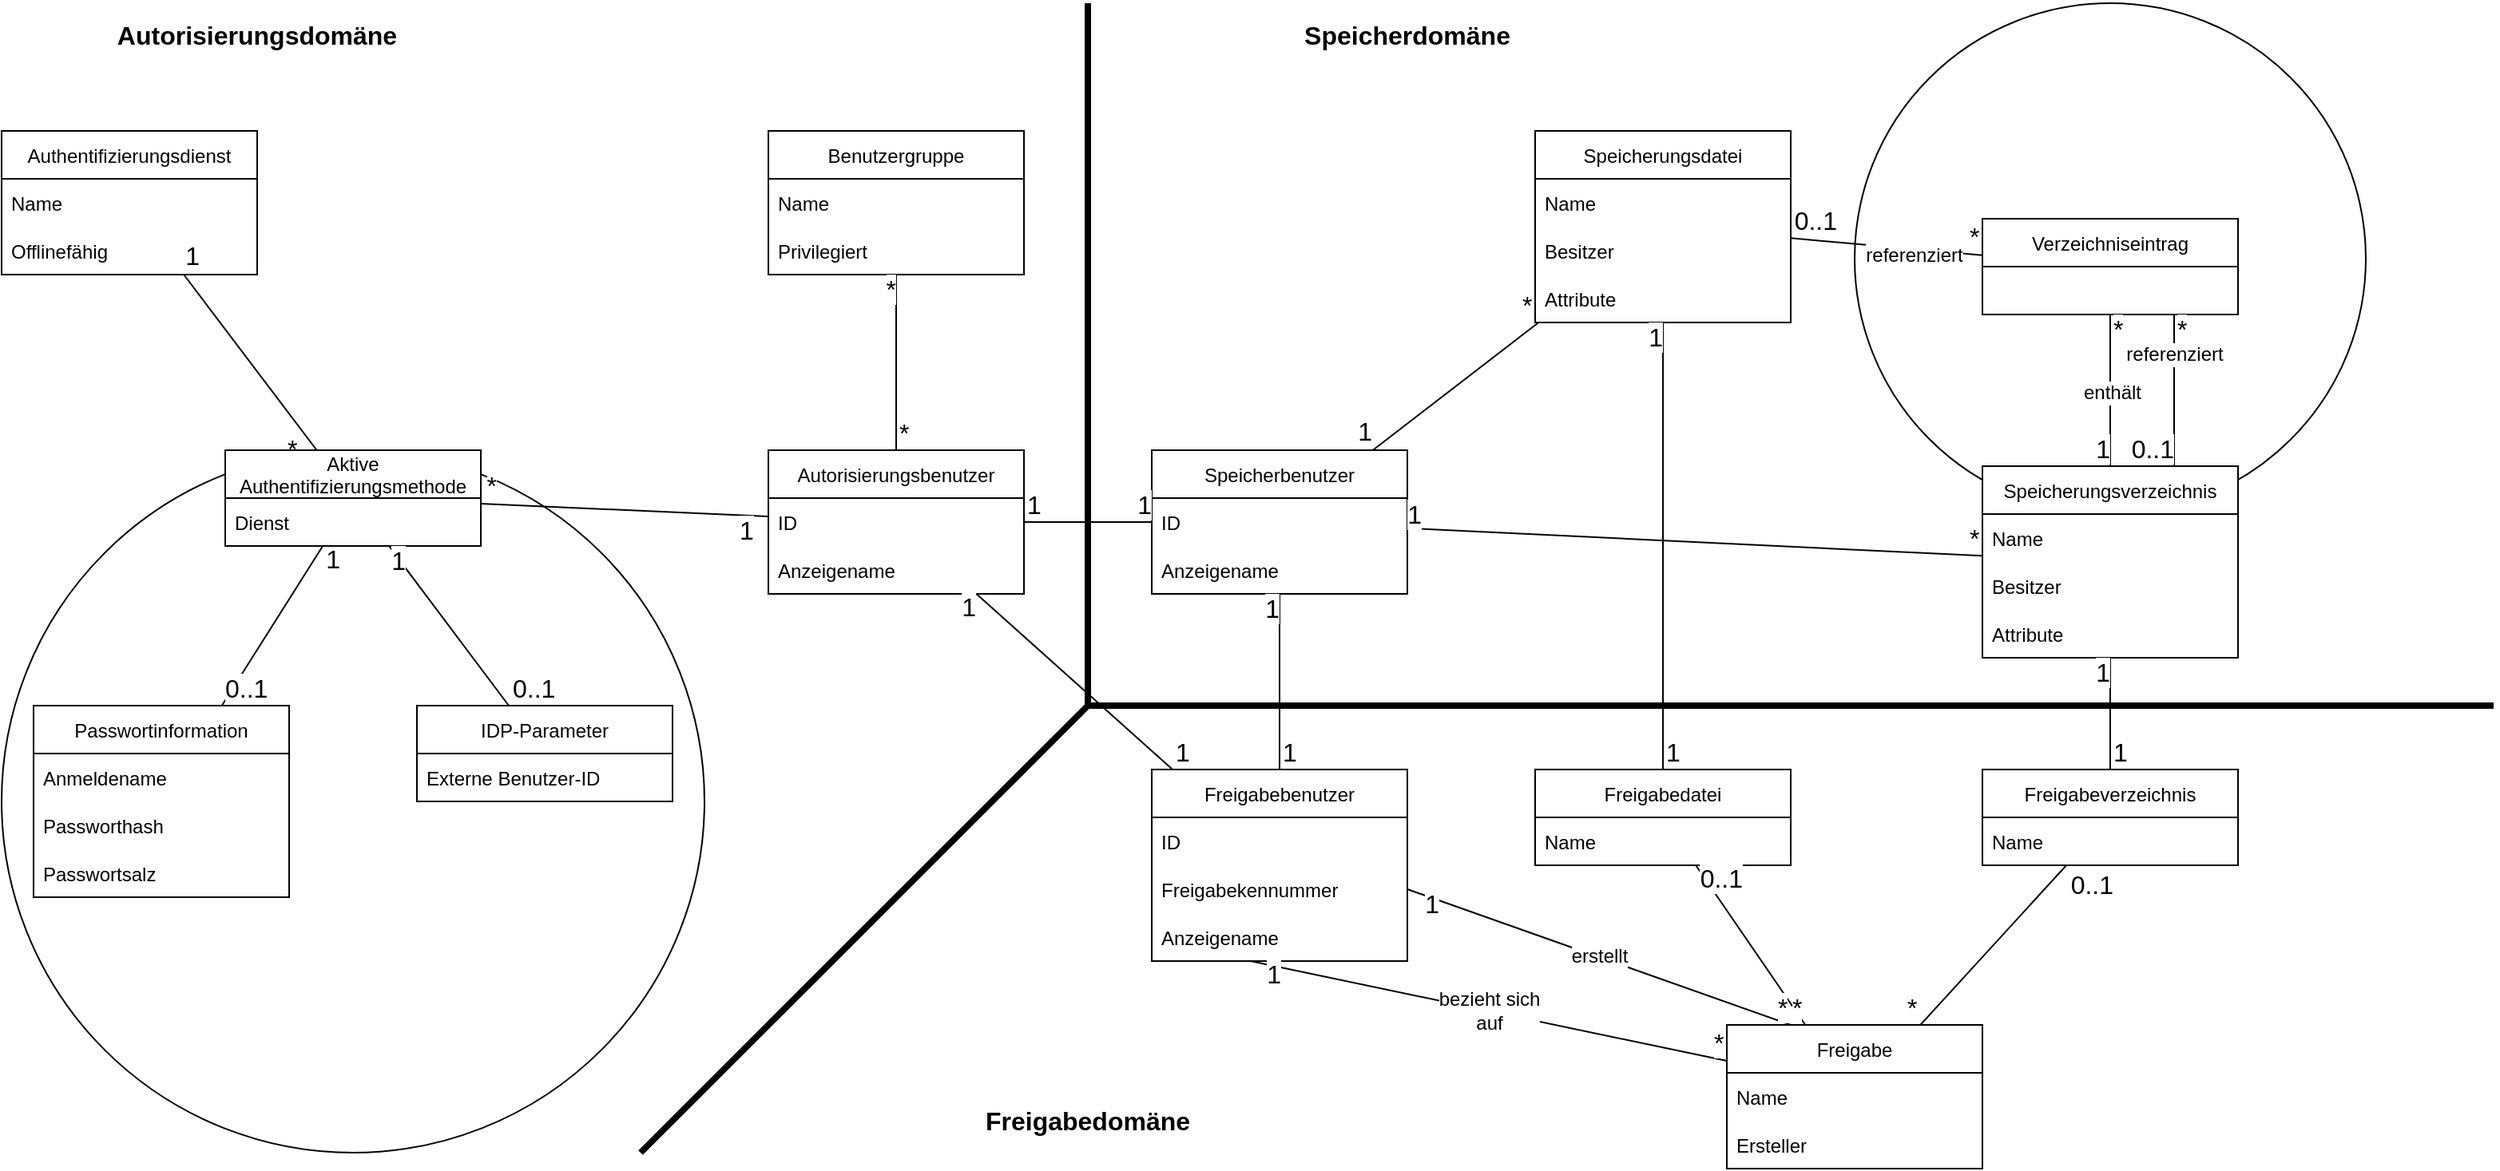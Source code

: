 <mxfile version="20.5.1" type="device"><diagram id="uYI9x1AfpX-LV01e4UwI" name="Seite-1"><mxGraphModel dx="1778" dy="940" grid="1" gridSize="10" guides="1" tooltips="1" connect="1" arrows="1" fold="1" page="1" pageScale="1" pageWidth="827" pageHeight="1169" math="0" shadow="0"><root><mxCell id="0"/><mxCell id="1" parent="0"/><mxCell id="afKOKDtGxCVmeCqkdOMu-129" value="" style="group" vertex="1" connectable="0" parent="1"><mxGeometry x="1200" y="40" width="320" height="410" as="geometry"/></mxCell><mxCell id="afKOKDtGxCVmeCqkdOMu-108" value="" style="ellipse;whiteSpace=wrap;html=1;aspect=fixed;fontSize=16;" vertex="1" parent="afKOKDtGxCVmeCqkdOMu-129"><mxGeometry width="320" height="320" as="geometry"/></mxCell><mxCell id="afKOKDtGxCVmeCqkdOMu-82" value="Speicherungsverzeichnis" style="swimlane;fontStyle=0;childLayout=stackLayout;horizontal=1;startSize=30;horizontalStack=0;resizeParent=1;resizeParentMax=0;resizeLast=0;collapsible=1;marginBottom=0;" vertex="1" parent="afKOKDtGxCVmeCqkdOMu-129"><mxGeometry x="80" y="290" width="160" height="120" as="geometry"/></mxCell><mxCell id="afKOKDtGxCVmeCqkdOMu-83" value="Name" style="text;strokeColor=none;fillColor=none;align=left;verticalAlign=middle;spacingLeft=4;spacingRight=4;overflow=hidden;points=[[0,0.5],[1,0.5]];portConstraint=eastwest;rotatable=0;" vertex="1" parent="afKOKDtGxCVmeCqkdOMu-82"><mxGeometry y="30" width="160" height="30" as="geometry"/></mxCell><mxCell id="afKOKDtGxCVmeCqkdOMu-116" value="Besitzer" style="text;strokeColor=none;fillColor=none;align=left;verticalAlign=middle;spacingLeft=4;spacingRight=4;overflow=hidden;points=[[0,0.5],[1,0.5]];portConstraint=eastwest;rotatable=0;" vertex="1" parent="afKOKDtGxCVmeCqkdOMu-82"><mxGeometry y="60" width="160" height="30" as="geometry"/></mxCell><mxCell id="afKOKDtGxCVmeCqkdOMu-84" value="Attribute" style="text;strokeColor=none;fillColor=none;align=left;verticalAlign=middle;spacingLeft=4;spacingRight=4;overflow=hidden;points=[[0,0.5],[1,0.5]];portConstraint=eastwest;rotatable=0;" vertex="1" parent="afKOKDtGxCVmeCqkdOMu-82"><mxGeometry y="90" width="160" height="30" as="geometry"/></mxCell><mxCell id="afKOKDtGxCVmeCqkdOMu-109" value="Verzeichniseintrag" style="swimlane;fontStyle=0;childLayout=stackLayout;horizontal=1;startSize=30;horizontalStack=0;resizeParent=1;resizeParentMax=0;resizeLast=0;collapsible=1;marginBottom=0;" vertex="1" parent="afKOKDtGxCVmeCqkdOMu-129"><mxGeometry x="80" y="135" width="160" height="60" as="geometry"/></mxCell><mxCell id="afKOKDtGxCVmeCqkdOMu-112" value="" style="endArrow=none;html=1;rounded=0;strokeWidth=1;fontSize=16;endFill=0;" edge="1" parent="afKOKDtGxCVmeCqkdOMu-129" source="afKOKDtGxCVmeCqkdOMu-109" target="afKOKDtGxCVmeCqkdOMu-82"><mxGeometry relative="1" as="geometry"><mxPoint x="-37.207" y="470" as="sourcePoint"/><mxPoint x="-159.997" y="360" as="targetPoint"/></mxGeometry></mxCell><mxCell id="afKOKDtGxCVmeCqkdOMu-113" value="*" style="edgeLabel;resizable=0;html=1;align=left;verticalAlign=bottom;fontSize=16;" connectable="0" vertex="1" parent="afKOKDtGxCVmeCqkdOMu-112"><mxGeometry x="-1" relative="1" as="geometry"><mxPoint y="20" as="offset"/></mxGeometry></mxCell><mxCell id="afKOKDtGxCVmeCqkdOMu-114" value="1" style="edgeLabel;resizable=0;html=1;align=right;verticalAlign=bottom;fontSize=16;" connectable="0" vertex="1" parent="afKOKDtGxCVmeCqkdOMu-112"><mxGeometry x="1" relative="1" as="geometry"><mxPoint as="offset"/></mxGeometry></mxCell><mxCell id="afKOKDtGxCVmeCqkdOMu-163" value="enthält" style="edgeLabel;html=1;align=center;verticalAlign=middle;resizable=0;points=[];fontSize=12;" vertex="1" connectable="0" parent="afKOKDtGxCVmeCqkdOMu-112"><mxGeometry x="0.019" y="1" relative="1" as="geometry"><mxPoint as="offset"/></mxGeometry></mxCell><mxCell id="afKOKDtGxCVmeCqkdOMu-126" value="referenziert" style="endArrow=none;html=1;rounded=0;strokeWidth=1;fontSize=12;endFill=0;entryX=0.75;entryY=0;entryDx=0;entryDy=0;exitX=0.75;exitY=1;exitDx=0;exitDy=0;" edge="1" parent="afKOKDtGxCVmeCqkdOMu-129" source="afKOKDtGxCVmeCqkdOMu-109" target="afKOKDtGxCVmeCqkdOMu-82"><mxGeometry x="-0.474" relative="1" as="geometry"><mxPoint x="210" y="195" as="sourcePoint"/><mxPoint x="300.003" y="380.83" as="targetPoint"/><mxPoint as="offset"/></mxGeometry></mxCell><mxCell id="afKOKDtGxCVmeCqkdOMu-127" value="*" style="edgeLabel;resizable=0;html=1;align=left;verticalAlign=bottom;fontSize=16;" connectable="0" vertex="1" parent="afKOKDtGxCVmeCqkdOMu-126"><mxGeometry x="-1" relative="1" as="geometry"><mxPoint y="20" as="offset"/></mxGeometry></mxCell><mxCell id="afKOKDtGxCVmeCqkdOMu-128" value="0..1" style="edgeLabel;resizable=0;html=1;align=right;verticalAlign=bottom;fontSize=16;" connectable="0" vertex="1" parent="afKOKDtGxCVmeCqkdOMu-126"><mxGeometry x="1" relative="1" as="geometry"><mxPoint as="offset"/></mxGeometry></mxCell><mxCell id="afKOKDtGxCVmeCqkdOMu-1" value="Autorisierungsbenutzer" style="swimlane;fontStyle=0;childLayout=stackLayout;horizontal=1;startSize=30;horizontalStack=0;resizeParent=1;resizeParentMax=0;resizeLast=0;collapsible=1;marginBottom=0;" vertex="1" parent="1"><mxGeometry x="520" y="320" width="160" height="90" as="geometry"/></mxCell><mxCell id="afKOKDtGxCVmeCqkdOMu-2" value="ID" style="text;strokeColor=none;fillColor=none;align=left;verticalAlign=middle;spacingLeft=4;spacingRight=4;overflow=hidden;points=[[0,0.5],[1,0.5]];portConstraint=eastwest;rotatable=0;" vertex="1" parent="afKOKDtGxCVmeCqkdOMu-1"><mxGeometry y="30" width="160" height="30" as="geometry"/></mxCell><mxCell id="afKOKDtGxCVmeCqkdOMu-3" value="Anzeigename" style="text;strokeColor=none;fillColor=none;align=left;verticalAlign=middle;spacingLeft=4;spacingRight=4;overflow=hidden;points=[[0,0.5],[1,0.5]];portConstraint=eastwest;rotatable=0;" vertex="1" parent="afKOKDtGxCVmeCqkdOMu-1"><mxGeometry y="60" width="160" height="30" as="geometry"/></mxCell><mxCell id="afKOKDtGxCVmeCqkdOMu-5" value="Speicherbenutzer" style="swimlane;fontStyle=0;childLayout=stackLayout;horizontal=1;startSize=30;horizontalStack=0;resizeParent=1;resizeParentMax=0;resizeLast=0;collapsible=1;marginBottom=0;" vertex="1" parent="1"><mxGeometry x="760" y="320" width="160" height="90" as="geometry"/></mxCell><mxCell id="afKOKDtGxCVmeCqkdOMu-6" value="ID" style="text;strokeColor=none;fillColor=none;align=left;verticalAlign=middle;spacingLeft=4;spacingRight=4;overflow=hidden;points=[[0,0.5],[1,0.5]];portConstraint=eastwest;rotatable=0;" vertex="1" parent="afKOKDtGxCVmeCqkdOMu-5"><mxGeometry y="30" width="160" height="30" as="geometry"/></mxCell><mxCell id="afKOKDtGxCVmeCqkdOMu-7" value="Anzeigename" style="text;strokeColor=none;fillColor=none;align=left;verticalAlign=middle;spacingLeft=4;spacingRight=4;overflow=hidden;points=[[0,0.5],[1,0.5]];portConstraint=eastwest;rotatable=0;" vertex="1" parent="afKOKDtGxCVmeCqkdOMu-5"><mxGeometry y="60" width="160" height="30" as="geometry"/></mxCell><mxCell id="afKOKDtGxCVmeCqkdOMu-9" value="Freigabebenutzer" style="swimlane;fontStyle=0;childLayout=stackLayout;horizontal=1;startSize=30;horizontalStack=0;resizeParent=1;resizeParentMax=0;resizeLast=0;collapsible=1;marginBottom=0;" vertex="1" parent="1"><mxGeometry x="760" y="520" width="160" height="120" as="geometry"/></mxCell><mxCell id="afKOKDtGxCVmeCqkdOMu-10" value="ID" style="text;strokeColor=none;fillColor=none;align=left;verticalAlign=middle;spacingLeft=4;spacingRight=4;overflow=hidden;points=[[0,0.5],[1,0.5]];portConstraint=eastwest;rotatable=0;" vertex="1" parent="afKOKDtGxCVmeCqkdOMu-9"><mxGeometry y="30" width="160" height="30" as="geometry"/></mxCell><mxCell id="afKOKDtGxCVmeCqkdOMu-11" value="Freigabekennummer" style="text;strokeColor=none;fillColor=none;align=left;verticalAlign=middle;spacingLeft=4;spacingRight=4;overflow=hidden;points=[[0,0.5],[1,0.5]];portConstraint=eastwest;rotatable=0;" vertex="1" parent="afKOKDtGxCVmeCqkdOMu-9"><mxGeometry y="60" width="160" height="30" as="geometry"/></mxCell><mxCell id="afKOKDtGxCVmeCqkdOMu-12" value="Anzeigename" style="text;strokeColor=none;fillColor=none;align=left;verticalAlign=middle;spacingLeft=4;spacingRight=4;overflow=hidden;points=[[0,0.5],[1,0.5]];portConstraint=eastwest;rotatable=0;" vertex="1" parent="afKOKDtGxCVmeCqkdOMu-9"><mxGeometry y="90" width="160" height="30" as="geometry"/></mxCell><mxCell id="afKOKDtGxCVmeCqkdOMu-13" value="" style="endArrow=none;html=1;rounded=0;strokeWidth=4;" edge="1" parent="1"><mxGeometry width="50" height="50" relative="1" as="geometry"><mxPoint x="720" y="480" as="sourcePoint"/><mxPoint x="1600" y="480" as="targetPoint"/></mxGeometry></mxCell><mxCell id="afKOKDtGxCVmeCqkdOMu-14" value="" style="endArrow=none;html=1;rounded=0;strokeWidth=4;" edge="1" parent="1"><mxGeometry width="50" height="50" relative="1" as="geometry"><mxPoint x="440" y="760" as="sourcePoint"/><mxPoint x="720" y="480" as="targetPoint"/></mxGeometry></mxCell><mxCell id="afKOKDtGxCVmeCqkdOMu-15" value="" style="endArrow=none;html=1;rounded=0;strokeWidth=4;" edge="1" parent="1"><mxGeometry width="50" height="50" relative="1" as="geometry"><mxPoint x="720" y="480" as="sourcePoint"/><mxPoint x="720" y="40" as="targetPoint"/></mxGeometry></mxCell><mxCell id="afKOKDtGxCVmeCqkdOMu-16" value="Speicherdomäne" style="text;html=1;strokeColor=none;fillColor=none;align=center;verticalAlign=middle;whiteSpace=wrap;rounded=0;fontStyle=1;fontSize=16;" vertex="1" parent="1"><mxGeometry x="760" y="40" width="320" height="40" as="geometry"/></mxCell><mxCell id="afKOKDtGxCVmeCqkdOMu-17" value="Autorisierungsdomäne" style="text;html=1;strokeColor=none;fillColor=none;align=center;verticalAlign=middle;whiteSpace=wrap;rounded=0;fontStyle=1;fontSize=16;" vertex="1" parent="1"><mxGeometry x="40" y="40" width="320" height="40" as="geometry"/></mxCell><mxCell id="afKOKDtGxCVmeCqkdOMu-18" value="Freigabedomäne" style="text;html=1;strokeColor=none;fillColor=none;align=center;verticalAlign=middle;whiteSpace=wrap;rounded=0;fontStyle=1;fontSize=16;" vertex="1" parent="1"><mxGeometry x="560" y="720" width="320" height="40" as="geometry"/></mxCell><mxCell id="afKOKDtGxCVmeCqkdOMu-32" value="" style="endArrow=none;html=1;rounded=0;strokeWidth=1;fontSize=16;endFill=0;" edge="1" parent="1" source="afKOKDtGxCVmeCqkdOMu-1" target="afKOKDtGxCVmeCqkdOMu-5"><mxGeometry relative="1" as="geometry"><mxPoint x="450" y="425" as="sourcePoint"/><mxPoint x="530" y="420" as="targetPoint"/></mxGeometry></mxCell><mxCell id="afKOKDtGxCVmeCqkdOMu-33" value="1" style="edgeLabel;resizable=0;html=1;align=left;verticalAlign=bottom;fontSize=16;" connectable="0" vertex="1" parent="afKOKDtGxCVmeCqkdOMu-32"><mxGeometry x="-1" relative="1" as="geometry"/></mxCell><mxCell id="afKOKDtGxCVmeCqkdOMu-34" value="1" style="edgeLabel;resizable=0;html=1;align=right;verticalAlign=bottom;fontSize=16;" connectable="0" vertex="1" parent="afKOKDtGxCVmeCqkdOMu-32"><mxGeometry x="1" relative="1" as="geometry"/></mxCell><mxCell id="afKOKDtGxCVmeCqkdOMu-35" value="" style="endArrow=none;html=1;rounded=0;strokeWidth=1;fontSize=16;endFill=0;" edge="1" parent="1" source="afKOKDtGxCVmeCqkdOMu-9" target="afKOKDtGxCVmeCqkdOMu-5"><mxGeometry relative="1" as="geometry"><mxPoint x="690.0" y="335" as="sourcePoint"/><mxPoint x="770" y="335" as="targetPoint"/></mxGeometry></mxCell><mxCell id="afKOKDtGxCVmeCqkdOMu-36" value="1" style="edgeLabel;resizable=0;html=1;align=left;verticalAlign=bottom;fontSize=16;" connectable="0" vertex="1" parent="afKOKDtGxCVmeCqkdOMu-35"><mxGeometry x="-1" relative="1" as="geometry"/></mxCell><mxCell id="afKOKDtGxCVmeCqkdOMu-37" value="1" style="edgeLabel;resizable=0;html=1;align=right;verticalAlign=bottom;fontSize=16;" connectable="0" vertex="1" parent="afKOKDtGxCVmeCqkdOMu-35"><mxGeometry x="1" relative="1" as="geometry"><mxPoint y="20" as="offset"/></mxGeometry></mxCell><mxCell id="afKOKDtGxCVmeCqkdOMu-38" value="" style="endArrow=none;html=1;rounded=0;strokeWidth=1;fontSize=16;endFill=0;" edge="1" parent="1" source="afKOKDtGxCVmeCqkdOMu-9" target="afKOKDtGxCVmeCqkdOMu-1"><mxGeometry relative="1" as="geometry"><mxPoint x="850" y="490" as="sourcePoint"/><mxPoint x="850" y="380" as="targetPoint"/></mxGeometry></mxCell><mxCell id="afKOKDtGxCVmeCqkdOMu-39" value="1" style="edgeLabel;resizable=0;html=1;align=left;verticalAlign=bottom;fontSize=16;" connectable="0" vertex="1" parent="afKOKDtGxCVmeCqkdOMu-38"><mxGeometry x="-1" relative="1" as="geometry"/></mxCell><mxCell id="afKOKDtGxCVmeCqkdOMu-40" value="1" style="edgeLabel;resizable=0;html=1;align=right;verticalAlign=bottom;fontSize=16;" connectable="0" vertex="1" parent="afKOKDtGxCVmeCqkdOMu-38"><mxGeometry x="1" relative="1" as="geometry"><mxPoint y="20" as="offset"/></mxGeometry></mxCell><mxCell id="afKOKDtGxCVmeCqkdOMu-41" value="Authentifizierungsdienst" style="swimlane;fontStyle=0;childLayout=stackLayout;horizontal=1;startSize=30;horizontalStack=0;resizeParent=1;resizeParentMax=0;resizeLast=0;collapsible=1;marginBottom=0;" vertex="1" parent="1"><mxGeometry x="40" y="120" width="160" height="90" as="geometry"/></mxCell><mxCell id="afKOKDtGxCVmeCqkdOMu-42" value="Name" style="text;strokeColor=none;fillColor=none;align=left;verticalAlign=middle;spacingLeft=4;spacingRight=4;overflow=hidden;points=[[0,0.5],[1,0.5]];portConstraint=eastwest;rotatable=0;" vertex="1" parent="afKOKDtGxCVmeCqkdOMu-41"><mxGeometry y="30" width="160" height="30" as="geometry"/></mxCell><mxCell id="afKOKDtGxCVmeCqkdOMu-43" value="Offlinefähig" style="text;strokeColor=none;fillColor=none;align=left;verticalAlign=middle;spacingLeft=4;spacingRight=4;overflow=hidden;points=[[0,0.5],[1,0.5]];portConstraint=eastwest;rotatable=0;" vertex="1" parent="afKOKDtGxCVmeCqkdOMu-41"><mxGeometry y="60" width="160" height="30" as="geometry"/></mxCell><mxCell id="afKOKDtGxCVmeCqkdOMu-48" value="Benutzergruppe" style="swimlane;fontStyle=0;childLayout=stackLayout;horizontal=1;startSize=30;horizontalStack=0;resizeParent=1;resizeParentMax=0;resizeLast=0;collapsible=1;marginBottom=0;" vertex="1" parent="1"><mxGeometry x="520" y="120" width="160" height="90" as="geometry"/></mxCell><mxCell id="afKOKDtGxCVmeCqkdOMu-49" value="Name" style="text;strokeColor=none;fillColor=none;align=left;verticalAlign=middle;spacingLeft=4;spacingRight=4;overflow=hidden;points=[[0,0.5],[1,0.5]];portConstraint=eastwest;rotatable=0;" vertex="1" parent="afKOKDtGxCVmeCqkdOMu-48"><mxGeometry y="30" width="160" height="30" as="geometry"/></mxCell><mxCell id="afKOKDtGxCVmeCqkdOMu-50" value="Privilegiert" style="text;strokeColor=none;fillColor=none;align=left;verticalAlign=middle;spacingLeft=4;spacingRight=4;overflow=hidden;points=[[0,0.5],[1,0.5]];portConstraint=eastwest;rotatable=0;" vertex="1" parent="afKOKDtGxCVmeCqkdOMu-48"><mxGeometry y="60" width="160" height="30" as="geometry"/></mxCell><mxCell id="afKOKDtGxCVmeCqkdOMu-51" value="" style="endArrow=none;html=1;rounded=0;strokeWidth=1;fontSize=16;endFill=0;" edge="1" parent="1" source="afKOKDtGxCVmeCqkdOMu-1" target="afKOKDtGxCVmeCqkdOMu-48"><mxGeometry relative="1" as="geometry"><mxPoint x="530" y="360" as="sourcePoint"/><mxPoint x="520" y="510" as="targetPoint"/></mxGeometry></mxCell><mxCell id="afKOKDtGxCVmeCqkdOMu-52" value="*" style="edgeLabel;resizable=0;html=1;align=left;verticalAlign=bottom;fontSize=16;" connectable="0" vertex="1" parent="afKOKDtGxCVmeCqkdOMu-51"><mxGeometry x="-1" relative="1" as="geometry"><mxPoint as="offset"/></mxGeometry></mxCell><mxCell id="afKOKDtGxCVmeCqkdOMu-53" value="*" style="edgeLabel;resizable=0;html=1;align=right;verticalAlign=bottom;fontSize=16;" connectable="0" vertex="1" parent="afKOKDtGxCVmeCqkdOMu-51"><mxGeometry x="1" relative="1" as="geometry"><mxPoint y="20" as="offset"/></mxGeometry></mxCell><mxCell id="afKOKDtGxCVmeCqkdOMu-65" value="" style="endArrow=none;html=1;rounded=0;strokeWidth=1;fontSize=16;endFill=0;" edge="1" parent="1" source="afKOKDtGxCVmeCqkdOMu-58" target="afKOKDtGxCVmeCqkdOMu-41"><mxGeometry relative="1" as="geometry"><mxPoint x="420" y="530" as="sourcePoint"/><mxPoint x="410" y="680" as="targetPoint"/></mxGeometry></mxCell><mxCell id="afKOKDtGxCVmeCqkdOMu-66" value="*" style="edgeLabel;resizable=0;html=1;align=left;verticalAlign=bottom;fontSize=16;" connectable="0" vertex="1" parent="afKOKDtGxCVmeCqkdOMu-65"><mxGeometry x="-1" relative="1" as="geometry"><mxPoint x="-20" y="10" as="offset"/></mxGeometry></mxCell><mxCell id="afKOKDtGxCVmeCqkdOMu-67" value="1" style="edgeLabel;resizable=0;html=1;align=right;verticalAlign=bottom;fontSize=16;" connectable="0" vertex="1" parent="afKOKDtGxCVmeCqkdOMu-65"><mxGeometry x="1" relative="1" as="geometry"><mxPoint x="10" as="offset"/></mxGeometry></mxCell><mxCell id="afKOKDtGxCVmeCqkdOMu-78" value="" style="group" vertex="1" connectable="0" parent="1"><mxGeometry x="40" y="320" width="440" height="440" as="geometry"/></mxCell><mxCell id="afKOKDtGxCVmeCqkdOMu-54" value="" style="ellipse;whiteSpace=wrap;html=1;aspect=fixed;fontSize=16;" vertex="1" parent="afKOKDtGxCVmeCqkdOMu-78"><mxGeometry width="440" height="440" as="geometry"/></mxCell><mxCell id="afKOKDtGxCVmeCqkdOMu-24" value="Passwortinformation" style="swimlane;fontStyle=0;childLayout=stackLayout;horizontal=1;startSize=30;horizontalStack=0;resizeParent=1;resizeParentMax=0;resizeLast=0;collapsible=1;marginBottom=0;" vertex="1" parent="afKOKDtGxCVmeCqkdOMu-78"><mxGeometry x="20" y="160" width="160" height="120" as="geometry"/></mxCell><mxCell id="afKOKDtGxCVmeCqkdOMu-25" value="Anmeldename" style="text;strokeColor=none;fillColor=none;align=left;verticalAlign=middle;spacingLeft=4;spacingRight=4;overflow=hidden;points=[[0,0.5],[1,0.5]];portConstraint=eastwest;rotatable=0;" vertex="1" parent="afKOKDtGxCVmeCqkdOMu-24"><mxGeometry y="30" width="160" height="30" as="geometry"/></mxCell><mxCell id="afKOKDtGxCVmeCqkdOMu-27" value="Passworthash" style="text;strokeColor=none;fillColor=none;align=left;verticalAlign=middle;spacingLeft=4;spacingRight=4;overflow=hidden;points=[[0,0.5],[1,0.5]];portConstraint=eastwest;rotatable=0;" vertex="1" parent="afKOKDtGxCVmeCqkdOMu-24"><mxGeometry y="60" width="160" height="30" as="geometry"/></mxCell><mxCell id="afKOKDtGxCVmeCqkdOMu-26" value="Passwortsalz" style="text;strokeColor=none;fillColor=none;align=left;verticalAlign=middle;spacingLeft=4;spacingRight=4;overflow=hidden;points=[[0,0.5],[1,0.5]];portConstraint=eastwest;rotatable=0;" vertex="1" parent="afKOKDtGxCVmeCqkdOMu-24"><mxGeometry y="90" width="160" height="30" as="geometry"/></mxCell><mxCell id="afKOKDtGxCVmeCqkdOMu-45" value="" style="endArrow=none;html=1;rounded=0;strokeWidth=1;fontSize=16;endFill=0;" edge="1" parent="afKOKDtGxCVmeCqkdOMu-78" source="afKOKDtGxCVmeCqkdOMu-24" target="afKOKDtGxCVmeCqkdOMu-58"><mxGeometry relative="1" as="geometry"><mxPoint x="600" y="170" as="sourcePoint"/><mxPoint x="730" y="340" as="targetPoint"/></mxGeometry></mxCell><mxCell id="afKOKDtGxCVmeCqkdOMu-46" value="0..1" style="edgeLabel;resizable=0;html=1;align=left;verticalAlign=bottom;fontSize=16;" connectable="0" vertex="1" parent="afKOKDtGxCVmeCqkdOMu-45"><mxGeometry x="-1" relative="1" as="geometry"/></mxCell><mxCell id="afKOKDtGxCVmeCqkdOMu-47" value="1" style="edgeLabel;resizable=0;html=1;align=right;verticalAlign=bottom;fontSize=16;" connectable="0" vertex="1" parent="afKOKDtGxCVmeCqkdOMu-45"><mxGeometry x="1" relative="1" as="geometry"><mxPoint x="11" y="20" as="offset"/></mxGeometry></mxCell><mxCell id="afKOKDtGxCVmeCqkdOMu-58" value="Aktive&#xA;Authentifizierungsmethode" style="swimlane;fontStyle=0;childLayout=stackLayout;horizontal=1;startSize=30;horizontalStack=0;resizeParent=1;resizeParentMax=0;resizeLast=0;collapsible=1;marginBottom=0;" vertex="1" parent="afKOKDtGxCVmeCqkdOMu-78"><mxGeometry x="140" width="160" height="60" as="geometry"/></mxCell><mxCell id="afKOKDtGxCVmeCqkdOMu-59" value="Dienst" style="text;strokeColor=none;fillColor=none;align=left;verticalAlign=middle;spacingLeft=4;spacingRight=4;overflow=hidden;points=[[0,0.5],[1,0.5]];portConstraint=eastwest;rotatable=0;" vertex="1" parent="afKOKDtGxCVmeCqkdOMu-58"><mxGeometry y="30" width="160" height="30" as="geometry"/></mxCell><mxCell id="afKOKDtGxCVmeCqkdOMu-71" value="IDP-Parameter" style="swimlane;fontStyle=0;childLayout=stackLayout;horizontal=1;startSize=30;horizontalStack=0;resizeParent=1;resizeParentMax=0;resizeLast=0;collapsible=1;marginBottom=0;" vertex="1" parent="afKOKDtGxCVmeCqkdOMu-78"><mxGeometry x="260" y="160" width="160" height="60" as="geometry"/></mxCell><mxCell id="afKOKDtGxCVmeCqkdOMu-72" value="Externe Benutzer-ID" style="text;strokeColor=none;fillColor=none;align=left;verticalAlign=middle;spacingLeft=4;spacingRight=4;overflow=hidden;points=[[0,0.5],[1,0.5]];portConstraint=eastwest;rotatable=0;" vertex="1" parent="afKOKDtGxCVmeCqkdOMu-71"><mxGeometry y="30" width="160" height="30" as="geometry"/></mxCell><mxCell id="afKOKDtGxCVmeCqkdOMu-75" value="" style="endArrow=none;html=1;rounded=0;strokeWidth=1;fontSize=16;endFill=0;" edge="1" parent="afKOKDtGxCVmeCqkdOMu-78" source="afKOKDtGxCVmeCqkdOMu-71" target="afKOKDtGxCVmeCqkdOMu-58"><mxGeometry relative="1" as="geometry"><mxPoint x="151.143" y="170" as="sourcePoint"/><mxPoint x="199.143" y="100" as="targetPoint"/></mxGeometry></mxCell><mxCell id="afKOKDtGxCVmeCqkdOMu-76" value="0..1" style="edgeLabel;resizable=0;html=1;align=left;verticalAlign=bottom;fontSize=16;" connectable="0" vertex="1" parent="afKOKDtGxCVmeCqkdOMu-75"><mxGeometry x="-1" relative="1" as="geometry"/></mxCell><mxCell id="afKOKDtGxCVmeCqkdOMu-77" value="1" style="edgeLabel;resizable=0;html=1;align=right;verticalAlign=bottom;fontSize=16;" connectable="0" vertex="1" parent="afKOKDtGxCVmeCqkdOMu-75"><mxGeometry x="1" relative="1" as="geometry"><mxPoint x="11" y="20" as="offset"/></mxGeometry></mxCell><mxCell id="afKOKDtGxCVmeCqkdOMu-79" value="" style="endArrow=none;html=1;rounded=0;strokeWidth=1;fontSize=16;endFill=0;" edge="1" parent="1" source="afKOKDtGxCVmeCqkdOMu-1" target="afKOKDtGxCVmeCqkdOMu-58"><mxGeometry relative="1" as="geometry"><mxPoint x="816.25" y="340.0" as="sourcePoint"/><mxPoint x="643.75" y="570" as="targetPoint"/></mxGeometry></mxCell><mxCell id="afKOKDtGxCVmeCqkdOMu-80" value="1" style="edgeLabel;resizable=0;html=1;align=left;verticalAlign=bottom;fontSize=16;" connectable="0" vertex="1" parent="afKOKDtGxCVmeCqkdOMu-79"><mxGeometry x="-1" relative="1" as="geometry"><mxPoint x="-20" y="20" as="offset"/></mxGeometry></mxCell><mxCell id="afKOKDtGxCVmeCqkdOMu-81" value="*" style="edgeLabel;resizable=0;html=1;align=right;verticalAlign=bottom;fontSize=16;" connectable="0" vertex="1" parent="afKOKDtGxCVmeCqkdOMu-79"><mxGeometry x="1" relative="1" as="geometry"><mxPoint x="10" as="offset"/></mxGeometry></mxCell><mxCell id="afKOKDtGxCVmeCqkdOMu-88" value="Speicherungsdatei" style="swimlane;fontStyle=0;childLayout=stackLayout;horizontal=1;startSize=30;horizontalStack=0;resizeParent=1;resizeParentMax=0;resizeLast=0;collapsible=1;marginBottom=0;" vertex="1" parent="1"><mxGeometry x="1000" y="120" width="160" height="120" as="geometry"/></mxCell><mxCell id="afKOKDtGxCVmeCqkdOMu-89" value="Name" style="text;strokeColor=none;fillColor=none;align=left;verticalAlign=middle;spacingLeft=4;spacingRight=4;overflow=hidden;points=[[0,0.5],[1,0.5]];portConstraint=eastwest;rotatable=0;" vertex="1" parent="afKOKDtGxCVmeCqkdOMu-88"><mxGeometry y="30" width="160" height="30" as="geometry"/></mxCell><mxCell id="afKOKDtGxCVmeCqkdOMu-90" value="Besitzer" style="text;strokeColor=none;fillColor=none;align=left;verticalAlign=middle;spacingLeft=4;spacingRight=4;overflow=hidden;points=[[0,0.5],[1,0.5]];portConstraint=eastwest;rotatable=0;" vertex="1" parent="afKOKDtGxCVmeCqkdOMu-88"><mxGeometry y="60" width="160" height="30" as="geometry"/></mxCell><mxCell id="afKOKDtGxCVmeCqkdOMu-115" value="Attribute" style="text;strokeColor=none;fillColor=none;align=left;verticalAlign=middle;spacingLeft=4;spacingRight=4;overflow=hidden;points=[[0,0.5],[1,0.5]];portConstraint=eastwest;rotatable=0;" vertex="1" parent="afKOKDtGxCVmeCqkdOMu-88"><mxGeometry y="90" width="160" height="30" as="geometry"/></mxCell><mxCell id="afKOKDtGxCVmeCqkdOMu-117" value="" style="endArrow=none;html=1;rounded=0;strokeWidth=1;fontSize=16;endFill=0;" edge="1" parent="1" source="afKOKDtGxCVmeCqkdOMu-82" target="afKOKDtGxCVmeCqkdOMu-5"><mxGeometry relative="1" as="geometry"><mxPoint x="1079.57" y="450" as="sourcePoint"/><mxPoint x="1079.57" y="340" as="targetPoint"/></mxGeometry></mxCell><mxCell id="afKOKDtGxCVmeCqkdOMu-118" value="*" style="edgeLabel;resizable=0;html=1;align=left;verticalAlign=bottom;fontSize=16;" connectable="0" vertex="1" parent="afKOKDtGxCVmeCqkdOMu-117"><mxGeometry x="-1" relative="1" as="geometry"><mxPoint x="-10" as="offset"/></mxGeometry></mxCell><mxCell id="afKOKDtGxCVmeCqkdOMu-119" value="1" style="edgeLabel;resizable=0;html=1;align=right;verticalAlign=bottom;fontSize=16;" connectable="0" vertex="1" parent="afKOKDtGxCVmeCqkdOMu-117"><mxGeometry x="1" relative="1" as="geometry"><mxPoint x="10" y="3" as="offset"/></mxGeometry></mxCell><mxCell id="afKOKDtGxCVmeCqkdOMu-120" value="" style="endArrow=none;html=1;rounded=0;strokeWidth=1;fontSize=16;endFill=0;" edge="1" parent="1" source="afKOKDtGxCVmeCqkdOMu-88" target="afKOKDtGxCVmeCqkdOMu-5"><mxGeometry relative="1" as="geometry"><mxPoint x="1290" y="347.692" as="sourcePoint"/><mxPoint x="930" y="337.308" as="targetPoint"/></mxGeometry></mxCell><mxCell id="afKOKDtGxCVmeCqkdOMu-121" value="*" style="edgeLabel;resizable=0;html=1;align=left;verticalAlign=bottom;fontSize=16;" connectable="0" vertex="1" parent="afKOKDtGxCVmeCqkdOMu-120"><mxGeometry x="-1" relative="1" as="geometry"><mxPoint x="-12" as="offset"/></mxGeometry></mxCell><mxCell id="afKOKDtGxCVmeCqkdOMu-122" value="1" style="edgeLabel;resizable=0;html=1;align=right;verticalAlign=bottom;fontSize=16;" connectable="0" vertex="1" parent="afKOKDtGxCVmeCqkdOMu-120"><mxGeometry x="1" relative="1" as="geometry"><mxPoint as="offset"/></mxGeometry></mxCell><mxCell id="afKOKDtGxCVmeCqkdOMu-123" value="" style="endArrow=none;html=1;rounded=0;strokeWidth=1;fontSize=16;endFill=0;" edge="1" parent="1" source="afKOKDtGxCVmeCqkdOMu-109" target="afKOKDtGxCVmeCqkdOMu-88"><mxGeometry relative="1" as="geometry"><mxPoint x="1160" y="270.003" as="sourcePoint"/><mxPoint x="1074.483" y="321.67" as="targetPoint"/></mxGeometry></mxCell><mxCell id="afKOKDtGxCVmeCqkdOMu-124" value="*" style="edgeLabel;resizable=0;html=1;align=left;verticalAlign=bottom;fontSize=16;" connectable="0" vertex="1" parent="afKOKDtGxCVmeCqkdOMu-123"><mxGeometry x="-1" relative="1" as="geometry"><mxPoint x="-10" as="offset"/></mxGeometry></mxCell><mxCell id="afKOKDtGxCVmeCqkdOMu-125" value="0..1" style="edgeLabel;resizable=0;html=1;align=right;verticalAlign=bottom;fontSize=16;" connectable="0" vertex="1" parent="afKOKDtGxCVmeCqkdOMu-123"><mxGeometry x="1" relative="1" as="geometry"><mxPoint x="30" as="offset"/></mxGeometry></mxCell><mxCell id="afKOKDtGxCVmeCqkdOMu-164" value="referenziert" style="edgeLabel;html=1;align=center;verticalAlign=middle;resizable=0;points=[];fontSize=12;" vertex="1" connectable="0" parent="afKOKDtGxCVmeCqkdOMu-123"><mxGeometry x="-0.288" y="4" relative="1" as="geometry"><mxPoint as="offset"/></mxGeometry></mxCell><mxCell id="afKOKDtGxCVmeCqkdOMu-130" value="Freigabedatei" style="swimlane;fontStyle=0;childLayout=stackLayout;horizontal=1;startSize=30;horizontalStack=0;resizeParent=1;resizeParentMax=0;resizeLast=0;collapsible=1;marginBottom=0;" vertex="1" parent="1"><mxGeometry x="1000" y="520" width="160" height="60" as="geometry"/></mxCell><mxCell id="afKOKDtGxCVmeCqkdOMu-131" value="Name" style="text;strokeColor=none;fillColor=none;align=left;verticalAlign=middle;spacingLeft=4;spacingRight=4;overflow=hidden;points=[[0,0.5],[1,0.5]];portConstraint=eastwest;rotatable=0;" vertex="1" parent="afKOKDtGxCVmeCqkdOMu-130"><mxGeometry y="30" width="160" height="30" as="geometry"/></mxCell><mxCell id="afKOKDtGxCVmeCqkdOMu-134" value="Freigabeverzeichnis" style="swimlane;fontStyle=0;childLayout=stackLayout;horizontal=1;startSize=30;horizontalStack=0;resizeParent=1;resizeParentMax=0;resizeLast=0;collapsible=1;marginBottom=0;" vertex="1" parent="1"><mxGeometry x="1280" y="520" width="160" height="60" as="geometry"/></mxCell><mxCell id="afKOKDtGxCVmeCqkdOMu-135" value="Name" style="text;strokeColor=none;fillColor=none;align=left;verticalAlign=middle;spacingLeft=4;spacingRight=4;overflow=hidden;points=[[0,0.5],[1,0.5]];portConstraint=eastwest;rotatable=0;" vertex="1" parent="afKOKDtGxCVmeCqkdOMu-134"><mxGeometry y="30" width="160" height="30" as="geometry"/></mxCell><mxCell id="afKOKDtGxCVmeCqkdOMu-137" value="" style="endArrow=none;html=1;rounded=0;strokeWidth=1;fontSize=16;endFill=0;" edge="1" parent="1" source="afKOKDtGxCVmeCqkdOMu-130" target="afKOKDtGxCVmeCqkdOMu-88"><mxGeometry relative="1" as="geometry"><mxPoint x="930" y="530" as="sourcePoint"/><mxPoint x="930" y="420" as="targetPoint"/></mxGeometry></mxCell><mxCell id="afKOKDtGxCVmeCqkdOMu-138" value="1" style="edgeLabel;resizable=0;html=1;align=left;verticalAlign=bottom;fontSize=16;" connectable="0" vertex="1" parent="afKOKDtGxCVmeCqkdOMu-137"><mxGeometry x="-1" relative="1" as="geometry"/></mxCell><mxCell id="afKOKDtGxCVmeCqkdOMu-139" value="1" style="edgeLabel;resizable=0;html=1;align=right;verticalAlign=bottom;fontSize=16;" connectable="0" vertex="1" parent="afKOKDtGxCVmeCqkdOMu-137"><mxGeometry x="1" relative="1" as="geometry"><mxPoint y="20" as="offset"/></mxGeometry></mxCell><mxCell id="afKOKDtGxCVmeCqkdOMu-140" value="" style="endArrow=none;html=1;rounded=0;strokeWidth=1;fontSize=16;endFill=0;" edge="1" parent="1" source="afKOKDtGxCVmeCqkdOMu-134" target="afKOKDtGxCVmeCqkdOMu-82"><mxGeometry relative="1" as="geometry"><mxPoint x="1090" y="530" as="sourcePoint"/><mxPoint x="1090" y="250" as="targetPoint"/></mxGeometry></mxCell><mxCell id="afKOKDtGxCVmeCqkdOMu-141" value="1" style="edgeLabel;resizable=0;html=1;align=left;verticalAlign=bottom;fontSize=16;" connectable="0" vertex="1" parent="afKOKDtGxCVmeCqkdOMu-140"><mxGeometry x="-1" relative="1" as="geometry"/></mxCell><mxCell id="afKOKDtGxCVmeCqkdOMu-142" value="1" style="edgeLabel;resizable=0;html=1;align=right;verticalAlign=bottom;fontSize=16;" connectable="0" vertex="1" parent="afKOKDtGxCVmeCqkdOMu-140"><mxGeometry x="1" relative="1" as="geometry"><mxPoint y="20" as="offset"/></mxGeometry></mxCell><mxCell id="afKOKDtGxCVmeCqkdOMu-143" value="Freigabe" style="swimlane;fontStyle=0;childLayout=stackLayout;horizontal=1;startSize=30;horizontalStack=0;resizeParent=1;resizeParentMax=0;resizeLast=0;collapsible=1;marginBottom=0;" vertex="1" parent="1"><mxGeometry x="1120" y="680" width="160" height="90" as="geometry"/></mxCell><mxCell id="afKOKDtGxCVmeCqkdOMu-144" value="Name" style="text;strokeColor=none;fillColor=none;align=left;verticalAlign=middle;spacingLeft=4;spacingRight=4;overflow=hidden;points=[[0,0.5],[1,0.5]];portConstraint=eastwest;rotatable=0;" vertex="1" parent="afKOKDtGxCVmeCqkdOMu-143"><mxGeometry y="30" width="160" height="30" as="geometry"/></mxCell><mxCell id="afKOKDtGxCVmeCqkdOMu-159" value="Ersteller" style="text;strokeColor=none;fillColor=none;align=left;verticalAlign=middle;spacingLeft=4;spacingRight=4;overflow=hidden;points=[[0,0.5],[1,0.5]];portConstraint=eastwest;rotatable=0;" vertex="1" parent="afKOKDtGxCVmeCqkdOMu-143"><mxGeometry y="60" width="160" height="30" as="geometry"/></mxCell><mxCell id="afKOKDtGxCVmeCqkdOMu-146" value="" style="endArrow=none;html=1;rounded=0;strokeWidth=1;fontSize=16;endFill=0;" edge="1" parent="1" source="afKOKDtGxCVmeCqkdOMu-143" target="afKOKDtGxCVmeCqkdOMu-130"><mxGeometry relative="1" as="geometry"><mxPoint x="1290" y="620.717" as="sourcePoint"/><mxPoint x="1170" y="610.003" as="targetPoint"/></mxGeometry></mxCell><mxCell id="afKOKDtGxCVmeCqkdOMu-147" value="*" style="edgeLabel;resizable=0;html=1;align=left;verticalAlign=bottom;fontSize=16;" connectable="0" vertex="1" parent="afKOKDtGxCVmeCqkdOMu-146"><mxGeometry x="-1" relative="1" as="geometry"><mxPoint x="-10" as="offset"/></mxGeometry></mxCell><mxCell id="afKOKDtGxCVmeCqkdOMu-148" value="0..1" style="edgeLabel;resizable=0;html=1;align=right;verticalAlign=bottom;fontSize=16;" connectable="0" vertex="1" parent="afKOKDtGxCVmeCqkdOMu-146"><mxGeometry x="1" relative="1" as="geometry"><mxPoint x="30" y="20" as="offset"/></mxGeometry></mxCell><mxCell id="afKOKDtGxCVmeCqkdOMu-149" value="" style="endArrow=none;html=1;rounded=0;strokeWidth=1;fontSize=16;endFill=0;" edge="1" parent="1" source="afKOKDtGxCVmeCqkdOMu-143" target="afKOKDtGxCVmeCqkdOMu-134"><mxGeometry relative="1" as="geometry"><mxPoint x="1090" y="690" as="sourcePoint"/><mxPoint x="1090" y="620" as="targetPoint"/></mxGeometry></mxCell><mxCell id="afKOKDtGxCVmeCqkdOMu-150" value="*" style="edgeLabel;resizable=0;html=1;align=left;verticalAlign=bottom;fontSize=16;" connectable="0" vertex="1" parent="afKOKDtGxCVmeCqkdOMu-149"><mxGeometry x="-1" relative="1" as="geometry"><mxPoint x="-10" as="offset"/></mxGeometry></mxCell><mxCell id="afKOKDtGxCVmeCqkdOMu-151" value="0..1" style="edgeLabel;resizable=0;html=1;align=right;verticalAlign=bottom;fontSize=16;" connectable="0" vertex="1" parent="afKOKDtGxCVmeCqkdOMu-149"><mxGeometry x="1" relative="1" as="geometry"><mxPoint x="30" y="24" as="offset"/></mxGeometry></mxCell><mxCell id="afKOKDtGxCVmeCqkdOMu-156" value="erstellt" style="endArrow=none;html=1;rounded=0;strokeWidth=1;fontSize=12;endFill=0;entryX=1;entryY=0.5;entryDx=0;entryDy=0;exitX=0.25;exitY=0;exitDx=0;exitDy=0;" edge="1" parent="1" source="afKOKDtGxCVmeCqkdOMu-143" target="afKOKDtGxCVmeCqkdOMu-11"><mxGeometry relative="1" as="geometry"><mxPoint x="1090" y="690" as="sourcePoint"/><mxPoint x="1090" y="620" as="targetPoint"/></mxGeometry></mxCell><mxCell id="afKOKDtGxCVmeCqkdOMu-157" value="*" style="edgeLabel;resizable=0;html=1;align=left;verticalAlign=bottom;fontSize=16;" connectable="0" vertex="1" parent="afKOKDtGxCVmeCqkdOMu-156"><mxGeometry x="-1" relative="1" as="geometry"><mxPoint x="-10" as="offset"/></mxGeometry></mxCell><mxCell id="afKOKDtGxCVmeCqkdOMu-158" value="1" style="edgeLabel;resizable=0;html=1;align=right;verticalAlign=bottom;fontSize=16;" connectable="0" vertex="1" parent="afKOKDtGxCVmeCqkdOMu-156"><mxGeometry x="1" relative="1" as="geometry"><mxPoint x="20" y="20" as="offset"/></mxGeometry></mxCell><mxCell id="afKOKDtGxCVmeCqkdOMu-160" value="&lt;div style=&quot;font-size: 12px;&quot;&gt;bezieht sich&lt;/div&gt;&lt;div style=&quot;font-size: 12px;&quot;&gt;auf&lt;br style=&quot;font-size: 12px;&quot;&gt;&lt;/div&gt;" style="endArrow=none;html=1;rounded=0;strokeWidth=1;fontSize=12;endFill=0;entryX=0.383;entryY=0.997;entryDx=0;entryDy=0;entryPerimeter=0;exitX=0;exitY=0.25;exitDx=0;exitDy=0;" edge="1" parent="1" source="afKOKDtGxCVmeCqkdOMu-143" target="afKOKDtGxCVmeCqkdOMu-12"><mxGeometry relative="1" as="geometry"><mxPoint x="1015.517" y="690" as="sourcePoint"/><mxPoint x="930" y="638.333" as="targetPoint"/></mxGeometry></mxCell><mxCell id="afKOKDtGxCVmeCqkdOMu-161" value="*" style="edgeLabel;resizable=0;html=1;align=left;verticalAlign=bottom;fontSize=16;" connectable="0" vertex="1" parent="afKOKDtGxCVmeCqkdOMu-160"><mxGeometry x="-1" relative="1" as="geometry"><mxPoint x="-10" as="offset"/></mxGeometry></mxCell><mxCell id="afKOKDtGxCVmeCqkdOMu-162" value="1" style="edgeLabel;resizable=0;html=1;align=right;verticalAlign=bottom;fontSize=16;" connectable="0" vertex="1" parent="afKOKDtGxCVmeCqkdOMu-160"><mxGeometry x="1" relative="1" as="geometry"><mxPoint x="20" y="20" as="offset"/></mxGeometry></mxCell></root></mxGraphModel></diagram></mxfile>